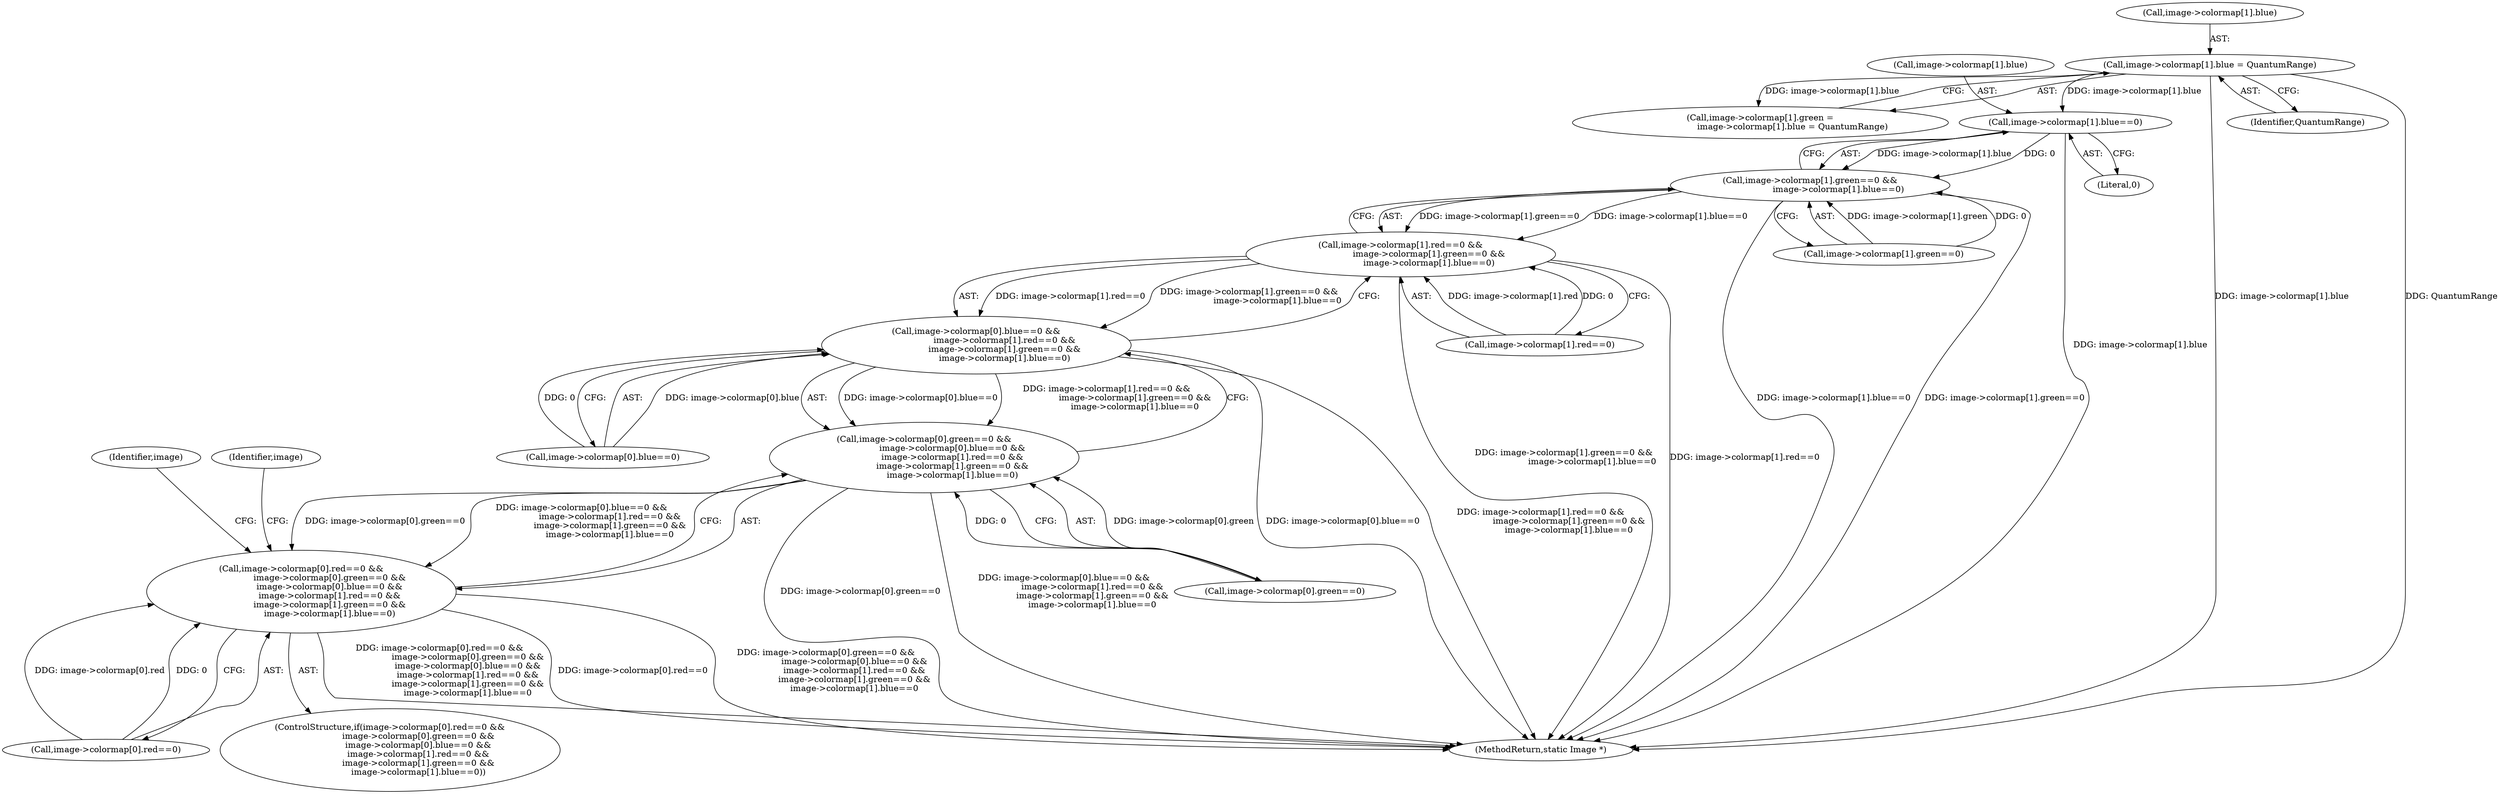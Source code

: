 digraph "0_ImageMagick_aecd0ada163a4d6c769cec178955d5f3e9316f2f_1@array" {
"1000989" [label="(Call,image->colormap[1].blue==0)"];
"1001015" [label="(Call,image->colormap[1].blue = QuantumRange)"];
"1000979" [label="(Call,image->colormap[1].green==0 &&\n                     image->colormap[1].blue==0)"];
"1000969" [label="(Call,image->colormap[1].red==0 &&\n                     image->colormap[1].green==0 &&\n                     image->colormap[1].blue==0)"];
"1000959" [label="(Call,image->colormap[0].blue==0 &&\n                     image->colormap[1].red==0 &&\n                     image->colormap[1].green==0 &&\n                     image->colormap[1].blue==0)"];
"1000949" [label="(Call,image->colormap[0].green==0 &&\n                     image->colormap[0].blue==0 &&\n                     image->colormap[1].red==0 &&\n                     image->colormap[1].green==0 &&\n                     image->colormap[1].blue==0)"];
"1000939" [label="(Call,image->colormap[0].red==0 &&\n                     image->colormap[0].green==0 &&\n                     image->colormap[0].blue==0 &&\n                     image->colormap[1].red==0 &&\n                     image->colormap[1].green==0 &&\n                     image->colormap[1].blue==0)"];
"1000989" [label="(Call,image->colormap[1].blue==0)"];
"1000990" [label="(Call,image->colormap[1].blue)"];
"1000960" [label="(Call,image->colormap[0].blue==0)"];
"1000938" [label="(ControlStructure,if(image->colormap[0].red==0 &&\n                     image->colormap[0].green==0 &&\n                     image->colormap[0].blue==0 &&\n                     image->colormap[1].red==0 &&\n                     image->colormap[1].green==0 &&\n                     image->colormap[1].blue==0))"];
"1000969" [label="(Call,image->colormap[1].red==0 &&\n                     image->colormap[1].green==0 &&\n                     image->colormap[1].blue==0)"];
"1001007" [label="(Call,image->colormap[1].green =\n                        image->colormap[1].blue = QuantumRange)"];
"1001003" [label="(Identifier,image)"];
"1001942" [label="(MethodReturn,static Image *)"];
"1000940" [label="(Call,image->colormap[0].red==0)"];
"1000970" [label="(Call,image->colormap[1].red==0)"];
"1000949" [label="(Call,image->colormap[0].green==0 &&\n                     image->colormap[0].blue==0 &&\n                     image->colormap[1].red==0 &&\n                     image->colormap[1].green==0 &&\n                     image->colormap[1].blue==0)"];
"1000939" [label="(Call,image->colormap[0].red==0 &&\n                     image->colormap[0].green==0 &&\n                     image->colormap[0].blue==0 &&\n                     image->colormap[1].red==0 &&\n                     image->colormap[1].green==0 &&\n                     image->colormap[1].blue==0)"];
"1001023" [label="(Identifier,QuantumRange)"];
"1000950" [label="(Call,image->colormap[0].green==0)"];
"1001015" [label="(Call,image->colormap[1].blue = QuantumRange)"];
"1000959" [label="(Call,image->colormap[0].blue==0 &&\n                     image->colormap[1].red==0 &&\n                     image->colormap[1].green==0 &&\n                     image->colormap[1].blue==0)"];
"1001016" [label="(Call,image->colormap[1].blue)"];
"1000979" [label="(Call,image->colormap[1].green==0 &&\n                     image->colormap[1].blue==0)"];
"1000997" [label="(Literal,0)"];
"1001027" [label="(Identifier,image)"];
"1000980" [label="(Call,image->colormap[1].green==0)"];
"1000989" -> "1000979"  [label="AST: "];
"1000989" -> "1000997"  [label="CFG: "];
"1000990" -> "1000989"  [label="AST: "];
"1000997" -> "1000989"  [label="AST: "];
"1000979" -> "1000989"  [label="CFG: "];
"1000989" -> "1001942"  [label="DDG: image->colormap[1].blue"];
"1000989" -> "1000979"  [label="DDG: image->colormap[1].blue"];
"1000989" -> "1000979"  [label="DDG: 0"];
"1001015" -> "1000989"  [label="DDG: image->colormap[1].blue"];
"1001015" -> "1001007"  [label="AST: "];
"1001015" -> "1001023"  [label="CFG: "];
"1001016" -> "1001015"  [label="AST: "];
"1001023" -> "1001015"  [label="AST: "];
"1001007" -> "1001015"  [label="CFG: "];
"1001015" -> "1001942"  [label="DDG: image->colormap[1].blue"];
"1001015" -> "1001942"  [label="DDG: QuantumRange"];
"1001015" -> "1001007"  [label="DDG: image->colormap[1].blue"];
"1000979" -> "1000969"  [label="AST: "];
"1000979" -> "1000980"  [label="CFG: "];
"1000980" -> "1000979"  [label="AST: "];
"1000969" -> "1000979"  [label="CFG: "];
"1000979" -> "1001942"  [label="DDG: image->colormap[1].blue==0"];
"1000979" -> "1001942"  [label="DDG: image->colormap[1].green==0"];
"1000979" -> "1000969"  [label="DDG: image->colormap[1].green==0"];
"1000979" -> "1000969"  [label="DDG: image->colormap[1].blue==0"];
"1000980" -> "1000979"  [label="DDG: image->colormap[1].green"];
"1000980" -> "1000979"  [label="DDG: 0"];
"1000969" -> "1000959"  [label="AST: "];
"1000969" -> "1000970"  [label="CFG: "];
"1000970" -> "1000969"  [label="AST: "];
"1000959" -> "1000969"  [label="CFG: "];
"1000969" -> "1001942"  [label="DDG: image->colormap[1].green==0 &&\n                     image->colormap[1].blue==0"];
"1000969" -> "1001942"  [label="DDG: image->colormap[1].red==0"];
"1000969" -> "1000959"  [label="DDG: image->colormap[1].red==0"];
"1000969" -> "1000959"  [label="DDG: image->colormap[1].green==0 &&\n                     image->colormap[1].blue==0"];
"1000970" -> "1000969"  [label="DDG: image->colormap[1].red"];
"1000970" -> "1000969"  [label="DDG: 0"];
"1000959" -> "1000949"  [label="AST: "];
"1000959" -> "1000960"  [label="CFG: "];
"1000960" -> "1000959"  [label="AST: "];
"1000949" -> "1000959"  [label="CFG: "];
"1000959" -> "1001942"  [label="DDG: image->colormap[1].red==0 &&\n                     image->colormap[1].green==0 &&\n                     image->colormap[1].blue==0"];
"1000959" -> "1001942"  [label="DDG: image->colormap[0].blue==0"];
"1000959" -> "1000949"  [label="DDG: image->colormap[0].blue==0"];
"1000959" -> "1000949"  [label="DDG: image->colormap[1].red==0 &&\n                     image->colormap[1].green==0 &&\n                     image->colormap[1].blue==0"];
"1000960" -> "1000959"  [label="DDG: image->colormap[0].blue"];
"1000960" -> "1000959"  [label="DDG: 0"];
"1000949" -> "1000939"  [label="AST: "];
"1000949" -> "1000950"  [label="CFG: "];
"1000950" -> "1000949"  [label="AST: "];
"1000939" -> "1000949"  [label="CFG: "];
"1000949" -> "1001942"  [label="DDG: image->colormap[0].green==0"];
"1000949" -> "1001942"  [label="DDG: image->colormap[0].blue==0 &&\n                     image->colormap[1].red==0 &&\n                     image->colormap[1].green==0 &&\n                     image->colormap[1].blue==0"];
"1000949" -> "1000939"  [label="DDG: image->colormap[0].green==0"];
"1000949" -> "1000939"  [label="DDG: image->colormap[0].blue==0 &&\n                     image->colormap[1].red==0 &&\n                     image->colormap[1].green==0 &&\n                     image->colormap[1].blue==0"];
"1000950" -> "1000949"  [label="DDG: image->colormap[0].green"];
"1000950" -> "1000949"  [label="DDG: 0"];
"1000939" -> "1000938"  [label="AST: "];
"1000939" -> "1000940"  [label="CFG: "];
"1000940" -> "1000939"  [label="AST: "];
"1001003" -> "1000939"  [label="CFG: "];
"1001027" -> "1000939"  [label="CFG: "];
"1000939" -> "1001942"  [label="DDG: image->colormap[0].red==0 &&\n                     image->colormap[0].green==0 &&\n                     image->colormap[0].blue==0 &&\n                     image->colormap[1].red==0 &&\n                     image->colormap[1].green==0 &&\n                     image->colormap[1].blue==0"];
"1000939" -> "1001942"  [label="DDG: image->colormap[0].red==0"];
"1000939" -> "1001942"  [label="DDG: image->colormap[0].green==0 &&\n                     image->colormap[0].blue==0 &&\n                     image->colormap[1].red==0 &&\n                     image->colormap[1].green==0 &&\n                     image->colormap[1].blue==0"];
"1000940" -> "1000939"  [label="DDG: image->colormap[0].red"];
"1000940" -> "1000939"  [label="DDG: 0"];
}

